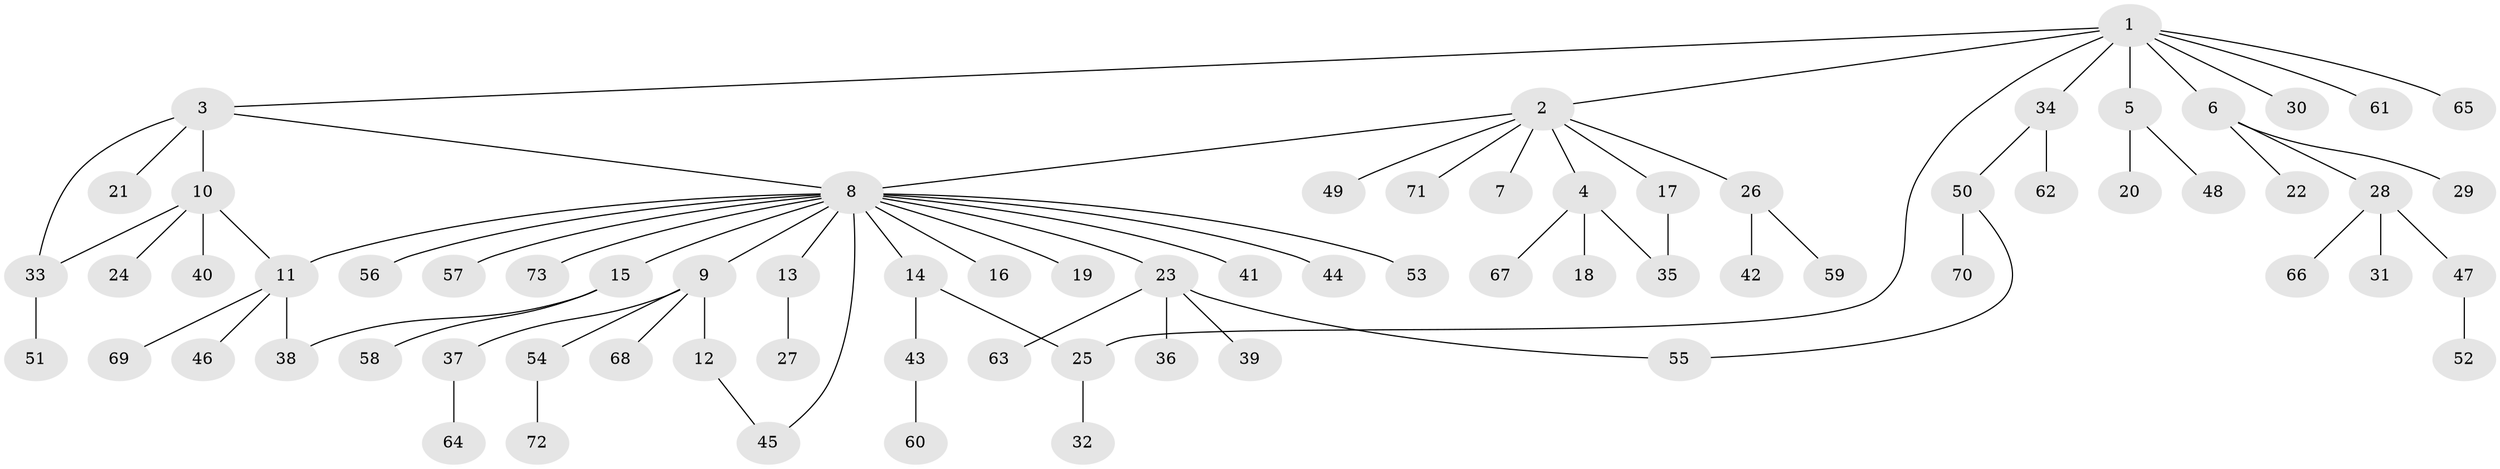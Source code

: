 // coarse degree distribution, {7: 0.022727272727272728, 5: 0.022727272727272728, 4: 0.09090909090909091, 2: 0.25, 3: 0.09090909090909091, 1: 0.5, 16: 0.022727272727272728}
// Generated by graph-tools (version 1.1) at 2025/50/03/04/25 22:50:11]
// undirected, 73 vertices, 80 edges
graph export_dot {
  node [color=gray90,style=filled];
  1;
  2;
  3;
  4;
  5;
  6;
  7;
  8;
  9;
  10;
  11;
  12;
  13;
  14;
  15;
  16;
  17;
  18;
  19;
  20;
  21;
  22;
  23;
  24;
  25;
  26;
  27;
  28;
  29;
  30;
  31;
  32;
  33;
  34;
  35;
  36;
  37;
  38;
  39;
  40;
  41;
  42;
  43;
  44;
  45;
  46;
  47;
  48;
  49;
  50;
  51;
  52;
  53;
  54;
  55;
  56;
  57;
  58;
  59;
  60;
  61;
  62;
  63;
  64;
  65;
  66;
  67;
  68;
  69;
  70;
  71;
  72;
  73;
  1 -- 2;
  1 -- 3;
  1 -- 5;
  1 -- 6;
  1 -- 25;
  1 -- 30;
  1 -- 34;
  1 -- 61;
  1 -- 65;
  2 -- 4;
  2 -- 7;
  2 -- 8;
  2 -- 17;
  2 -- 26;
  2 -- 49;
  2 -- 71;
  3 -- 8;
  3 -- 10;
  3 -- 21;
  3 -- 33;
  4 -- 18;
  4 -- 35;
  4 -- 67;
  5 -- 20;
  5 -- 48;
  6 -- 22;
  6 -- 28;
  6 -- 29;
  8 -- 9;
  8 -- 11;
  8 -- 13;
  8 -- 14;
  8 -- 15;
  8 -- 16;
  8 -- 19;
  8 -- 23;
  8 -- 41;
  8 -- 44;
  8 -- 45;
  8 -- 53;
  8 -- 56;
  8 -- 57;
  8 -- 73;
  9 -- 12;
  9 -- 37;
  9 -- 54;
  9 -- 68;
  10 -- 11;
  10 -- 24;
  10 -- 33;
  10 -- 40;
  11 -- 38;
  11 -- 46;
  11 -- 69;
  12 -- 45;
  13 -- 27;
  14 -- 25;
  14 -- 43;
  15 -- 38;
  15 -- 58;
  17 -- 35;
  23 -- 36;
  23 -- 39;
  23 -- 55;
  23 -- 63;
  25 -- 32;
  26 -- 42;
  26 -- 59;
  28 -- 31;
  28 -- 47;
  28 -- 66;
  33 -- 51;
  34 -- 50;
  34 -- 62;
  37 -- 64;
  43 -- 60;
  47 -- 52;
  50 -- 55;
  50 -- 70;
  54 -- 72;
}
